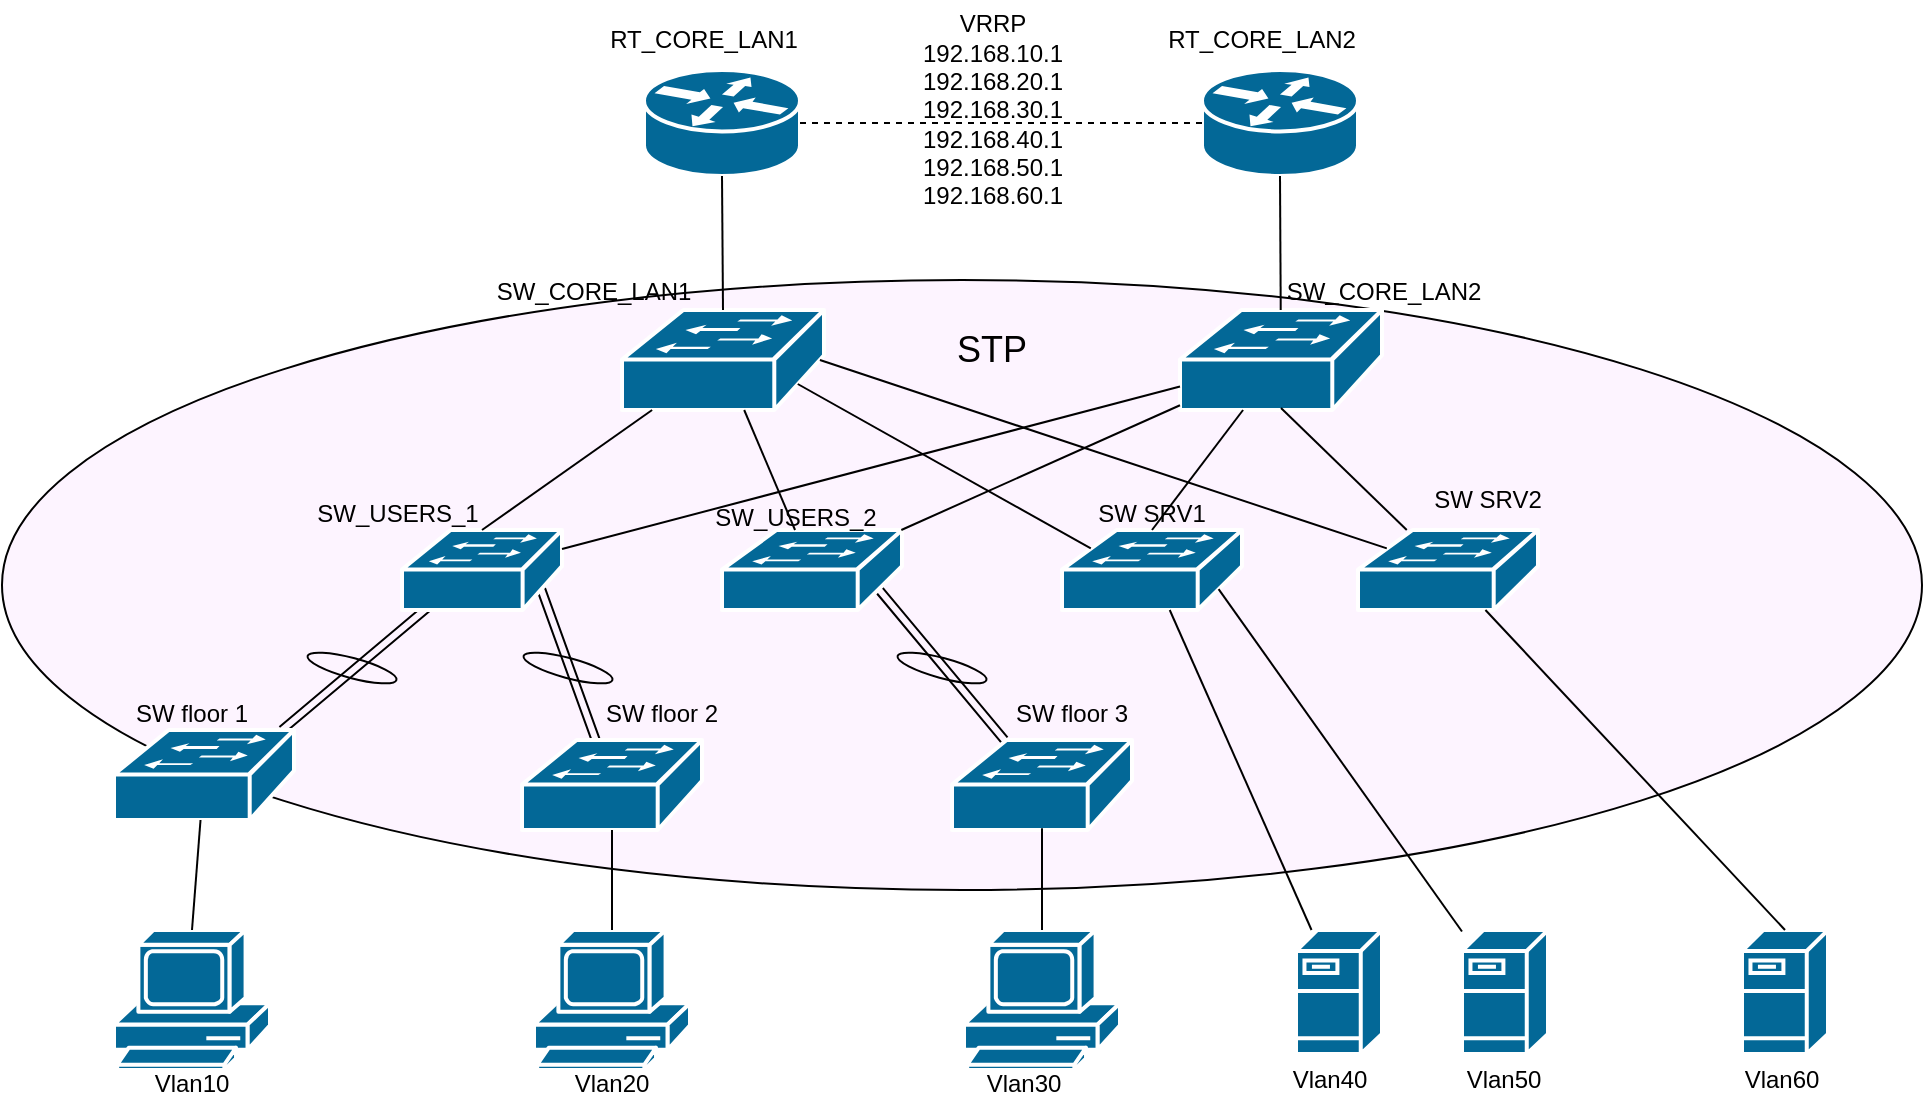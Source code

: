 <mxfile version="26.2.13">
  <diagram name="Page-1" id="c37626ed-c26b-45fb-9056-f9ebc6bb27b6">
    <mxGraphModel dx="1590" dy="691" grid="1" gridSize="10" guides="1" tooltips="1" connect="1" arrows="1" fold="1" page="1" pageScale="1" pageWidth="1100" pageHeight="850" background="none" math="0" shadow="0">
      <root>
        <mxCell id="0" />
        <mxCell id="1" parent="0" />
        <mxCell id="QjlA99lCkYBHLG3m_KXI-69" value="" style="ellipse;whiteSpace=wrap;html=1;fillColor=#FDF4FF;" vertex="1" parent="1">
          <mxGeometry x="30" y="195" width="960" height="305" as="geometry" />
        </mxCell>
        <mxCell id="QjlA99lCkYBHLG3m_KXI-65" value="" style="ellipse;whiteSpace=wrap;html=1;rotation=15;fillColor=#FDF4FF;" vertex="1" parent="1">
          <mxGeometry x="477" y="384" width="46" height="10" as="geometry" />
        </mxCell>
        <mxCell id="QjlA99lCkYBHLG3m_KXI-64" value="" style="ellipse;whiteSpace=wrap;html=1;rotation=-165;fillColor=#FDF4FF;" vertex="1" parent="1">
          <mxGeometry x="290" y="384" width="46" height="10" as="geometry" />
        </mxCell>
        <mxCell id="QjlA99lCkYBHLG3m_KXI-59" value="" style="ellipse;whiteSpace=wrap;html=1;rotation=15;fillColor=#FDF4FF;" vertex="1" parent="1">
          <mxGeometry x="182.0" y="384" width="46" height="10" as="geometry" />
        </mxCell>
        <mxCell id="QjlA99lCkYBHLG3m_KXI-40" style="edgeStyle=none;rounded=0;orthogonalLoop=1;jettySize=auto;html=1;exitX=0;exitY=0.98;exitDx=0;exitDy=0;exitPerimeter=0;shape=link;" edge="1" parent="1">
          <mxGeometry relative="1" as="geometry">
            <mxPoint x="248.24" y="354.2" as="sourcePoint" />
            <mxPoint x="169.995" y="420" as="targetPoint" />
          </mxGeometry>
        </mxCell>
        <mxCell id="1c7a67bf8fd3230f-46" value="" style="shape=mxgraph.cisco.routers.router;html=1;dashed=0;fillColor=#036897;strokeColor=#ffffff;strokeWidth=2;verticalLabelPosition=bottom;verticalAlign=top;rounded=0;shadow=0;comic=0;fontFamily=Verdana;fontSize=12;" parent="1" vertex="1">
          <mxGeometry x="351" y="90" width="78" height="53" as="geometry" />
        </mxCell>
        <mxCell id="1c7a67bf8fd3230f-47" value="" style="shape=mxgraph.cisco.routers.router;html=1;dashed=0;fillColor=#036897;strokeColor=#ffffff;strokeWidth=2;verticalLabelPosition=bottom;verticalAlign=top;rounded=0;shadow=0;comic=0;fontFamily=Verdana;fontSize=12;" parent="1" vertex="1">
          <mxGeometry x="630" y="90" width="78" height="53" as="geometry" />
        </mxCell>
        <mxCell id="QjlA99lCkYBHLG3m_KXI-2" value="" style="shape=mxgraph.cisco.switches.workgroup_switch;sketch=0;html=1;pointerEvents=1;dashed=0;fillColor=#036897;strokeColor=#ffffff;strokeWidth=2;verticalLabelPosition=bottom;verticalAlign=top;align=center;outlineConnect=0;" vertex="1" parent="1">
          <mxGeometry x="340" y="210" width="101" height="50" as="geometry" />
        </mxCell>
        <mxCell id="QjlA99lCkYBHLG3m_KXI-3" value="" style="shape=mxgraph.cisco.switches.workgroup_switch;sketch=0;html=1;pointerEvents=1;dashed=0;fillColor=#036897;strokeColor=#ffffff;strokeWidth=2;verticalLabelPosition=bottom;verticalAlign=top;align=center;outlineConnect=0;" vertex="1" parent="1">
          <mxGeometry x="619" y="210" width="101" height="50" as="geometry" />
        </mxCell>
        <mxCell id="QjlA99lCkYBHLG3m_KXI-41" style="edgeStyle=none;rounded=0;orthogonalLoop=1;jettySize=auto;html=1;exitX=0.87;exitY=0.74;exitDx=0;exitDy=0;exitPerimeter=0;shape=link;" edge="1" parent="1" source="QjlA99lCkYBHLG3m_KXI-6" target="QjlA99lCkYBHLG3m_KXI-11">
          <mxGeometry relative="1" as="geometry" />
        </mxCell>
        <mxCell id="QjlA99lCkYBHLG3m_KXI-6" value="" style="shape=mxgraph.cisco.switches.workgroup_switch;sketch=0;html=1;pointerEvents=1;dashed=0;fillColor=#036897;strokeColor=#ffffff;strokeWidth=2;verticalLabelPosition=bottom;verticalAlign=top;align=center;outlineConnect=0;" vertex="1" parent="1">
          <mxGeometry x="230" y="320" width="80" height="40" as="geometry" />
        </mxCell>
        <mxCell id="QjlA99lCkYBHLG3m_KXI-42" style="edgeStyle=none;rounded=0;orthogonalLoop=1;jettySize=auto;html=1;exitX=0.87;exitY=0.74;exitDx=0;exitDy=0;exitPerimeter=0;shape=link;" edge="1" parent="1" source="QjlA99lCkYBHLG3m_KXI-7" target="QjlA99lCkYBHLG3m_KXI-12">
          <mxGeometry relative="1" as="geometry" />
        </mxCell>
        <mxCell id="QjlA99lCkYBHLG3m_KXI-7" value="" style="shape=mxgraph.cisco.switches.workgroup_switch;sketch=0;html=1;pointerEvents=1;dashed=0;fillColor=#036897;strokeColor=#ffffff;strokeWidth=2;verticalLabelPosition=bottom;verticalAlign=top;align=center;outlineConnect=0;" vertex="1" parent="1">
          <mxGeometry x="390" y="320" width="90" height="40" as="geometry" />
        </mxCell>
        <mxCell id="QjlA99lCkYBHLG3m_KXI-8" value="" style="shape=mxgraph.cisco.switches.workgroup_switch;sketch=0;html=1;pointerEvents=1;dashed=0;fillColor=#036897;strokeColor=#ffffff;strokeWidth=2;verticalLabelPosition=bottom;verticalAlign=top;align=center;outlineConnect=0;" vertex="1" parent="1">
          <mxGeometry x="560" y="320" width="90" height="40" as="geometry" />
        </mxCell>
        <mxCell id="QjlA99lCkYBHLG3m_KXI-9" value="" style="shape=mxgraph.cisco.switches.workgroup_switch;sketch=0;html=1;pointerEvents=1;dashed=0;fillColor=#036897;strokeColor=#ffffff;strokeWidth=2;verticalLabelPosition=bottom;verticalAlign=top;align=center;outlineConnect=0;" vertex="1" parent="1">
          <mxGeometry x="708" y="320" width="90" height="40" as="geometry" />
        </mxCell>
        <mxCell id="QjlA99lCkYBHLG3m_KXI-10" value="" style="shape=mxgraph.cisco.switches.workgroup_switch;sketch=0;html=1;pointerEvents=1;dashed=0;fillColor=#036897;strokeColor=#ffffff;strokeWidth=2;verticalLabelPosition=bottom;verticalAlign=top;align=center;outlineConnect=0;" vertex="1" parent="1">
          <mxGeometry x="86" y="420" width="90" height="45" as="geometry" />
        </mxCell>
        <mxCell id="QjlA99lCkYBHLG3m_KXI-11" value="" style="shape=mxgraph.cisco.switches.workgroup_switch;sketch=0;html=1;pointerEvents=1;dashed=0;fillColor=#036897;strokeColor=#ffffff;strokeWidth=2;verticalLabelPosition=bottom;verticalAlign=top;align=center;outlineConnect=0;" vertex="1" parent="1">
          <mxGeometry x="290" y="425" width="90" height="45" as="geometry" />
        </mxCell>
        <mxCell id="QjlA99lCkYBHLG3m_KXI-12" value="" style="shape=mxgraph.cisco.switches.workgroup_switch;sketch=0;html=1;pointerEvents=1;dashed=0;fillColor=#036897;strokeColor=#ffffff;strokeWidth=2;verticalLabelPosition=bottom;verticalAlign=top;align=center;outlineConnect=0;" vertex="1" parent="1">
          <mxGeometry x="505" y="425" width="90" height="45" as="geometry" />
        </mxCell>
        <mxCell id="QjlA99lCkYBHLG3m_KXI-15" value="" style="shape=mxgraph.cisco.servers.fileserver;sketch=0;html=1;pointerEvents=1;dashed=0;fillColor=#036897;strokeColor=#ffffff;strokeWidth=2;verticalLabelPosition=bottom;verticalAlign=top;align=center;outlineConnect=0;" vertex="1" parent="1">
          <mxGeometry x="677" y="520" width="43" height="62" as="geometry" />
        </mxCell>
        <mxCell id="QjlA99lCkYBHLG3m_KXI-16" value="" style="shape=mxgraph.cisco.servers.fileserver;sketch=0;html=1;pointerEvents=1;dashed=0;fillColor=#036897;strokeColor=#ffffff;strokeWidth=2;verticalLabelPosition=bottom;verticalAlign=top;align=center;outlineConnect=0;" vertex="1" parent="1">
          <mxGeometry x="760" y="520" width="43" height="62" as="geometry" />
        </mxCell>
        <mxCell id="QjlA99lCkYBHLG3m_KXI-18" value="" style="shape=mxgraph.cisco.servers.fileserver;sketch=0;html=1;pointerEvents=1;dashed=0;fillColor=#036897;strokeColor=#ffffff;strokeWidth=2;verticalLabelPosition=bottom;verticalAlign=top;align=center;outlineConnect=0;" vertex="1" parent="1">
          <mxGeometry x="900" y="520" width="43" height="62" as="geometry" />
        </mxCell>
        <mxCell id="QjlA99lCkYBHLG3m_KXI-19" value="" style="shape=mxgraph.cisco.computers_and_peripherals.pc;sketch=0;html=1;pointerEvents=1;dashed=0;fillColor=#036897;strokeColor=#ffffff;strokeWidth=2;verticalLabelPosition=bottom;verticalAlign=top;align=center;outlineConnect=0;" vertex="1" parent="1">
          <mxGeometry x="86" y="520" width="78" height="70" as="geometry" />
        </mxCell>
        <mxCell id="QjlA99lCkYBHLG3m_KXI-20" value="" style="shape=mxgraph.cisco.computers_and_peripherals.pc;sketch=0;html=1;pointerEvents=1;dashed=0;fillColor=#036897;strokeColor=#ffffff;strokeWidth=2;verticalLabelPosition=bottom;verticalAlign=top;align=center;outlineConnect=0;" vertex="1" parent="1">
          <mxGeometry x="296" y="520" width="78" height="70" as="geometry" />
        </mxCell>
        <mxCell id="QjlA99lCkYBHLG3m_KXI-21" value="" style="shape=mxgraph.cisco.computers_and_peripherals.pc;sketch=0;html=1;pointerEvents=1;dashed=0;fillColor=#036897;strokeColor=#ffffff;strokeWidth=2;verticalLabelPosition=bottom;verticalAlign=top;align=center;outlineConnect=0;" vertex="1" parent="1">
          <mxGeometry x="511" y="520" width="78" height="70" as="geometry" />
        </mxCell>
        <mxCell id="QjlA99lCkYBHLG3m_KXI-30" value="" style="endArrow=none;html=1;rounded=0;entryX=0.5;entryY=1;entryDx=0;entryDy=0;entryPerimeter=0;exitX=0.5;exitY=0;exitDx=0;exitDy=0;exitPerimeter=0;" edge="1" parent="1" source="QjlA99lCkYBHLG3m_KXI-2" target="1c7a67bf8fd3230f-46">
          <mxGeometry width="50" height="50" relative="1" as="geometry">
            <mxPoint x="520" y="310" as="sourcePoint" />
            <mxPoint x="570" y="260" as="targetPoint" />
          </mxGeometry>
        </mxCell>
        <mxCell id="QjlA99lCkYBHLG3m_KXI-31" value="" style="endArrow=none;html=1;rounded=0;entryX=0.5;entryY=1;entryDx=0;entryDy=0;entryPerimeter=0;" edge="1" parent="1" source="QjlA99lCkYBHLG3m_KXI-3" target="1c7a67bf8fd3230f-47">
          <mxGeometry width="50" height="50" relative="1" as="geometry">
            <mxPoint x="520" y="310" as="sourcePoint" />
            <mxPoint x="570" y="260" as="targetPoint" />
          </mxGeometry>
        </mxCell>
        <mxCell id="QjlA99lCkYBHLG3m_KXI-32" value="" style="endArrow=none;html=1;rounded=0;exitX=0.5;exitY=0;exitDx=0;exitDy=0;exitPerimeter=0;" edge="1" parent="1" source="QjlA99lCkYBHLG3m_KXI-8" target="QjlA99lCkYBHLG3m_KXI-3">
          <mxGeometry width="50" height="50" relative="1" as="geometry">
            <mxPoint x="520" y="310" as="sourcePoint" />
            <mxPoint x="570" y="260" as="targetPoint" />
          </mxGeometry>
        </mxCell>
        <mxCell id="QjlA99lCkYBHLG3m_KXI-33" value="" style="endArrow=none;html=1;rounded=0;" edge="1" parent="1" source="QjlA99lCkYBHLG3m_KXI-7" target="QjlA99lCkYBHLG3m_KXI-3">
          <mxGeometry width="50" height="50" relative="1" as="geometry">
            <mxPoint x="520" y="310" as="sourcePoint" />
            <mxPoint x="570" y="260" as="targetPoint" />
          </mxGeometry>
        </mxCell>
        <mxCell id="QjlA99lCkYBHLG3m_KXI-34" value="" style="endArrow=none;html=1;rounded=0;" edge="1" parent="1" source="QjlA99lCkYBHLG3m_KXI-6" target="QjlA99lCkYBHLG3m_KXI-3">
          <mxGeometry width="50" height="50" relative="1" as="geometry">
            <mxPoint x="520" y="310" as="sourcePoint" />
            <mxPoint x="570" y="260" as="targetPoint" />
          </mxGeometry>
        </mxCell>
        <mxCell id="QjlA99lCkYBHLG3m_KXI-35" value="" style="endArrow=none;html=1;rounded=0;entryX=0.5;entryY=0.98;entryDx=0;entryDy=0;entryPerimeter=0;" edge="1" parent="1" source="QjlA99lCkYBHLG3m_KXI-9" target="QjlA99lCkYBHLG3m_KXI-3">
          <mxGeometry width="50" height="50" relative="1" as="geometry">
            <mxPoint x="730" y="310" as="sourcePoint" />
            <mxPoint x="570" y="260" as="targetPoint" />
          </mxGeometry>
        </mxCell>
        <mxCell id="QjlA99lCkYBHLG3m_KXI-36" value="" style="endArrow=none;html=1;rounded=0;exitX=0.5;exitY=0;exitDx=0;exitDy=0;exitPerimeter=0;" edge="1" parent="1" source="QjlA99lCkYBHLG3m_KXI-6" target="QjlA99lCkYBHLG3m_KXI-2">
          <mxGeometry width="50" height="50" relative="1" as="geometry">
            <mxPoint x="520" y="310" as="sourcePoint" />
            <mxPoint x="570" y="260" as="targetPoint" />
          </mxGeometry>
        </mxCell>
        <mxCell id="QjlA99lCkYBHLG3m_KXI-37" value="" style="endArrow=none;html=1;rounded=0;" edge="1" parent="1" source="QjlA99lCkYBHLG3m_KXI-7" target="QjlA99lCkYBHLG3m_KXI-2">
          <mxGeometry width="50" height="50" relative="1" as="geometry">
            <mxPoint x="520" y="310" as="sourcePoint" />
            <mxPoint x="570" y="260" as="targetPoint" />
          </mxGeometry>
        </mxCell>
        <mxCell id="QjlA99lCkYBHLG3m_KXI-38" value="" style="endArrow=none;html=1;rounded=0;exitX=0.16;exitY=0.23;exitDx=0;exitDy=0;exitPerimeter=0;entryX=0.87;entryY=0.74;entryDx=0;entryDy=0;entryPerimeter=0;" edge="1" parent="1" source="QjlA99lCkYBHLG3m_KXI-8" target="QjlA99lCkYBHLG3m_KXI-2">
          <mxGeometry width="50" height="50" relative="1" as="geometry">
            <mxPoint x="520" y="310" as="sourcePoint" />
            <mxPoint x="570" y="260" as="targetPoint" />
          </mxGeometry>
        </mxCell>
        <mxCell id="QjlA99lCkYBHLG3m_KXI-39" value="" style="endArrow=none;html=1;rounded=0;entryX=0.98;entryY=0.5;entryDx=0;entryDy=0;entryPerimeter=0;exitX=0.16;exitY=0.23;exitDx=0;exitDy=0;exitPerimeter=0;" edge="1" parent="1" source="QjlA99lCkYBHLG3m_KXI-9" target="QjlA99lCkYBHLG3m_KXI-2">
          <mxGeometry width="50" height="50" relative="1" as="geometry">
            <mxPoint x="520" y="310" as="sourcePoint" />
            <mxPoint x="570" y="260" as="targetPoint" />
          </mxGeometry>
        </mxCell>
        <mxCell id="QjlA99lCkYBHLG3m_KXI-46" value="" style="endArrow=none;dashed=1;html=1;rounded=0;entryX=0;entryY=0.5;entryDx=0;entryDy=0;entryPerimeter=0;exitX=1;exitY=0.5;exitDx=0;exitDy=0;exitPerimeter=0;" edge="1" parent="1" source="1c7a67bf8fd3230f-46" target="1c7a67bf8fd3230f-47">
          <mxGeometry width="50" height="50" relative="1" as="geometry">
            <mxPoint x="520" y="210" as="sourcePoint" />
            <mxPoint x="570" y="160" as="targetPoint" />
          </mxGeometry>
        </mxCell>
        <mxCell id="QjlA99lCkYBHLG3m_KXI-47" value="" style="endArrow=none;html=1;rounded=0;exitX=0.5;exitY=0;exitDx=0;exitDy=0;exitPerimeter=0;" edge="1" parent="1" source="QjlA99lCkYBHLG3m_KXI-19" target="QjlA99lCkYBHLG3m_KXI-10">
          <mxGeometry width="50" height="50" relative="1" as="geometry">
            <mxPoint x="520" y="510" as="sourcePoint" />
            <mxPoint x="570" y="460" as="targetPoint" />
          </mxGeometry>
        </mxCell>
        <mxCell id="QjlA99lCkYBHLG3m_KXI-48" value="" style="endArrow=none;html=1;rounded=0;" edge="1" parent="1" source="QjlA99lCkYBHLG3m_KXI-20" target="QjlA99lCkYBHLG3m_KXI-11">
          <mxGeometry width="50" height="50" relative="1" as="geometry">
            <mxPoint x="520" y="510" as="sourcePoint" />
            <mxPoint x="570" y="460" as="targetPoint" />
          </mxGeometry>
        </mxCell>
        <mxCell id="QjlA99lCkYBHLG3m_KXI-49" value="" style="endArrow=none;html=1;rounded=0;entryX=0.5;entryY=0.98;entryDx=0;entryDy=0;entryPerimeter=0;" edge="1" parent="1" source="QjlA99lCkYBHLG3m_KXI-21" target="QjlA99lCkYBHLG3m_KXI-12">
          <mxGeometry width="50" height="50" relative="1" as="geometry">
            <mxPoint x="520" y="510" as="sourcePoint" />
            <mxPoint x="570" y="460" as="targetPoint" />
          </mxGeometry>
        </mxCell>
        <mxCell id="QjlA99lCkYBHLG3m_KXI-50" value="" style="endArrow=none;html=1;rounded=0;" edge="1" parent="1" source="QjlA99lCkYBHLG3m_KXI-15" target="QjlA99lCkYBHLG3m_KXI-8">
          <mxGeometry width="50" height="50" relative="1" as="geometry">
            <mxPoint x="520" y="510" as="sourcePoint" />
            <mxPoint x="727.431" y="465" as="targetPoint" />
          </mxGeometry>
        </mxCell>
        <mxCell id="QjlA99lCkYBHLG3m_KXI-51" value="" style="endArrow=none;html=1;rounded=0;entryX=0.87;entryY=0.74;entryDx=0;entryDy=0;entryPerimeter=0;" edge="1" parent="1" source="QjlA99lCkYBHLG3m_KXI-16" target="QjlA99lCkYBHLG3m_KXI-8">
          <mxGeometry width="50" height="50" relative="1" as="geometry">
            <mxPoint x="520" y="510" as="sourcePoint" />
            <mxPoint x="735" y="464.1" as="targetPoint" />
          </mxGeometry>
        </mxCell>
        <mxCell id="QjlA99lCkYBHLG3m_KXI-52" value="" style="endArrow=none;html=1;rounded=0;exitX=0.5;exitY=0;exitDx=0;exitDy=0;exitPerimeter=0;" edge="1" parent="1" source="QjlA99lCkYBHLG3m_KXI-18" target="QjlA99lCkYBHLG3m_KXI-9">
          <mxGeometry width="50" height="50" relative="1" as="geometry">
            <mxPoint x="520" y="510" as="sourcePoint" />
            <mxPoint x="909.79" y="465" as="targetPoint" />
          </mxGeometry>
        </mxCell>
        <mxCell id="QjlA99lCkYBHLG3m_KXI-53" value="VRRP&lt;div&gt;192.168.10.1&lt;/div&gt;&lt;div&gt;192.168.20.1&lt;/div&gt;&lt;div&gt;192.168.30.1&lt;/div&gt;&lt;div&gt;192.168.40.1&lt;/div&gt;&lt;div&gt;192.168.50.1&lt;/div&gt;&lt;div&gt;192.168.60.1&lt;/div&gt;" style="text;html=1;align=center;verticalAlign=middle;resizable=0;points=[];autosize=1;strokeColor=none;fillColor=none;" vertex="1" parent="1">
          <mxGeometry x="480" y="55" width="90" height="110" as="geometry" />
        </mxCell>
        <mxCell id="QjlA99lCkYBHLG3m_KXI-54" value="RT_CORE_LAN1" style="text;html=1;align=center;verticalAlign=middle;whiteSpace=wrap;rounded=0;" vertex="1" parent="1">
          <mxGeometry x="351" y="60" width="60" height="30" as="geometry" />
        </mxCell>
        <mxCell id="QjlA99lCkYBHLG3m_KXI-55" value="RT_CORE_LAN2" style="text;html=1;align=center;verticalAlign=middle;whiteSpace=wrap;rounded=0;" vertex="1" parent="1">
          <mxGeometry x="630" y="60" width="60" height="30" as="geometry" />
        </mxCell>
        <mxCell id="QjlA99lCkYBHLG3m_KXI-56" value="SW_CORE_LAN1" style="text;html=1;align=center;verticalAlign=middle;whiteSpace=wrap;rounded=0;" vertex="1" parent="1">
          <mxGeometry x="296" y="186" width="60" height="30" as="geometry" />
        </mxCell>
        <mxCell id="QjlA99lCkYBHLG3m_KXI-57" value="SW_CORE_LAN2" style="text;html=1;align=center;verticalAlign=middle;whiteSpace=wrap;rounded=0;" vertex="1" parent="1">
          <mxGeometry x="691" y="186" width="60" height="30" as="geometry" />
        </mxCell>
        <mxCell id="QjlA99lCkYBHLG3m_KXI-70" value="&lt;font style=&quot;font-size: 18px;&quot;&gt;STP&lt;/font&gt;" style="text;html=1;align=center;verticalAlign=middle;whiteSpace=wrap;rounded=0;" vertex="1" parent="1">
          <mxGeometry x="480" y="210" width="90" height="40" as="geometry" />
        </mxCell>
        <mxCell id="QjlA99lCkYBHLG3m_KXI-71" value="Vlan10" style="text;html=1;align=center;verticalAlign=middle;whiteSpace=wrap;rounded=0;" vertex="1" parent="1">
          <mxGeometry x="95" y="582" width="60" height="30" as="geometry" />
        </mxCell>
        <mxCell id="QjlA99lCkYBHLG3m_KXI-72" value="Vlan20" style="text;html=1;align=center;verticalAlign=middle;whiteSpace=wrap;rounded=0;" vertex="1" parent="1">
          <mxGeometry x="305" y="582" width="60" height="30" as="geometry" />
        </mxCell>
        <mxCell id="QjlA99lCkYBHLG3m_KXI-73" value="Vlan30" style="text;html=1;align=center;verticalAlign=middle;whiteSpace=wrap;rounded=0;" vertex="1" parent="1">
          <mxGeometry x="511" y="582" width="60" height="30" as="geometry" />
        </mxCell>
        <mxCell id="QjlA99lCkYBHLG3m_KXI-74" value="Vlan40" style="text;html=1;align=center;verticalAlign=middle;whiteSpace=wrap;rounded=0;" vertex="1" parent="1">
          <mxGeometry x="664" y="580" width="60" height="30" as="geometry" />
        </mxCell>
        <mxCell id="QjlA99lCkYBHLG3m_KXI-75" value="Vlan50" style="text;html=1;align=center;verticalAlign=middle;whiteSpace=wrap;rounded=0;" vertex="1" parent="1">
          <mxGeometry x="751" y="580" width="60" height="30" as="geometry" />
        </mxCell>
        <mxCell id="QjlA99lCkYBHLG3m_KXI-76" value="Vlan60" style="text;html=1;align=center;verticalAlign=middle;whiteSpace=wrap;rounded=0;" vertex="1" parent="1">
          <mxGeometry x="890" y="580" width="60" height="30" as="geometry" />
        </mxCell>
        <mxCell id="QjlA99lCkYBHLG3m_KXI-77" value="SW floor 1" style="text;html=1;align=center;verticalAlign=middle;whiteSpace=wrap;rounded=0;" vertex="1" parent="1">
          <mxGeometry x="95" y="397" width="60" height="30" as="geometry" />
        </mxCell>
        <mxCell id="QjlA99lCkYBHLG3m_KXI-78" value="SW floor 2" style="text;html=1;align=center;verticalAlign=middle;whiteSpace=wrap;rounded=0;" vertex="1" parent="1">
          <mxGeometry x="330" y="397" width="60" height="30" as="geometry" />
        </mxCell>
        <mxCell id="QjlA99lCkYBHLG3m_KXI-79" value="SW floor 3" style="text;html=1;align=center;verticalAlign=middle;whiteSpace=wrap;rounded=0;" vertex="1" parent="1">
          <mxGeometry x="535" y="397" width="60" height="30" as="geometry" />
        </mxCell>
        <mxCell id="QjlA99lCkYBHLG3m_KXI-80" value="SW SRV1" style="text;html=1;align=center;verticalAlign=middle;whiteSpace=wrap;rounded=0;" vertex="1" parent="1">
          <mxGeometry x="575" y="297" width="60" height="30" as="geometry" />
        </mxCell>
        <mxCell id="QjlA99lCkYBHLG3m_KXI-81" value="SW SRV2" style="text;html=1;align=center;verticalAlign=middle;whiteSpace=wrap;rounded=0;" vertex="1" parent="1">
          <mxGeometry x="743" y="290" width="60" height="30" as="geometry" />
        </mxCell>
        <mxCell id="QjlA99lCkYBHLG3m_KXI-82" value="SW_USERS_1" style="text;html=1;align=center;verticalAlign=middle;whiteSpace=wrap;rounded=0;" vertex="1" parent="1">
          <mxGeometry x="198" y="297" width="60" height="30" as="geometry" />
        </mxCell>
        <mxCell id="QjlA99lCkYBHLG3m_KXI-83" value="SW_USERS_2" style="text;html=1;align=center;verticalAlign=middle;whiteSpace=wrap;rounded=0;" vertex="1" parent="1">
          <mxGeometry x="397" y="299" width="60" height="30" as="geometry" />
        </mxCell>
      </root>
    </mxGraphModel>
  </diagram>
</mxfile>
